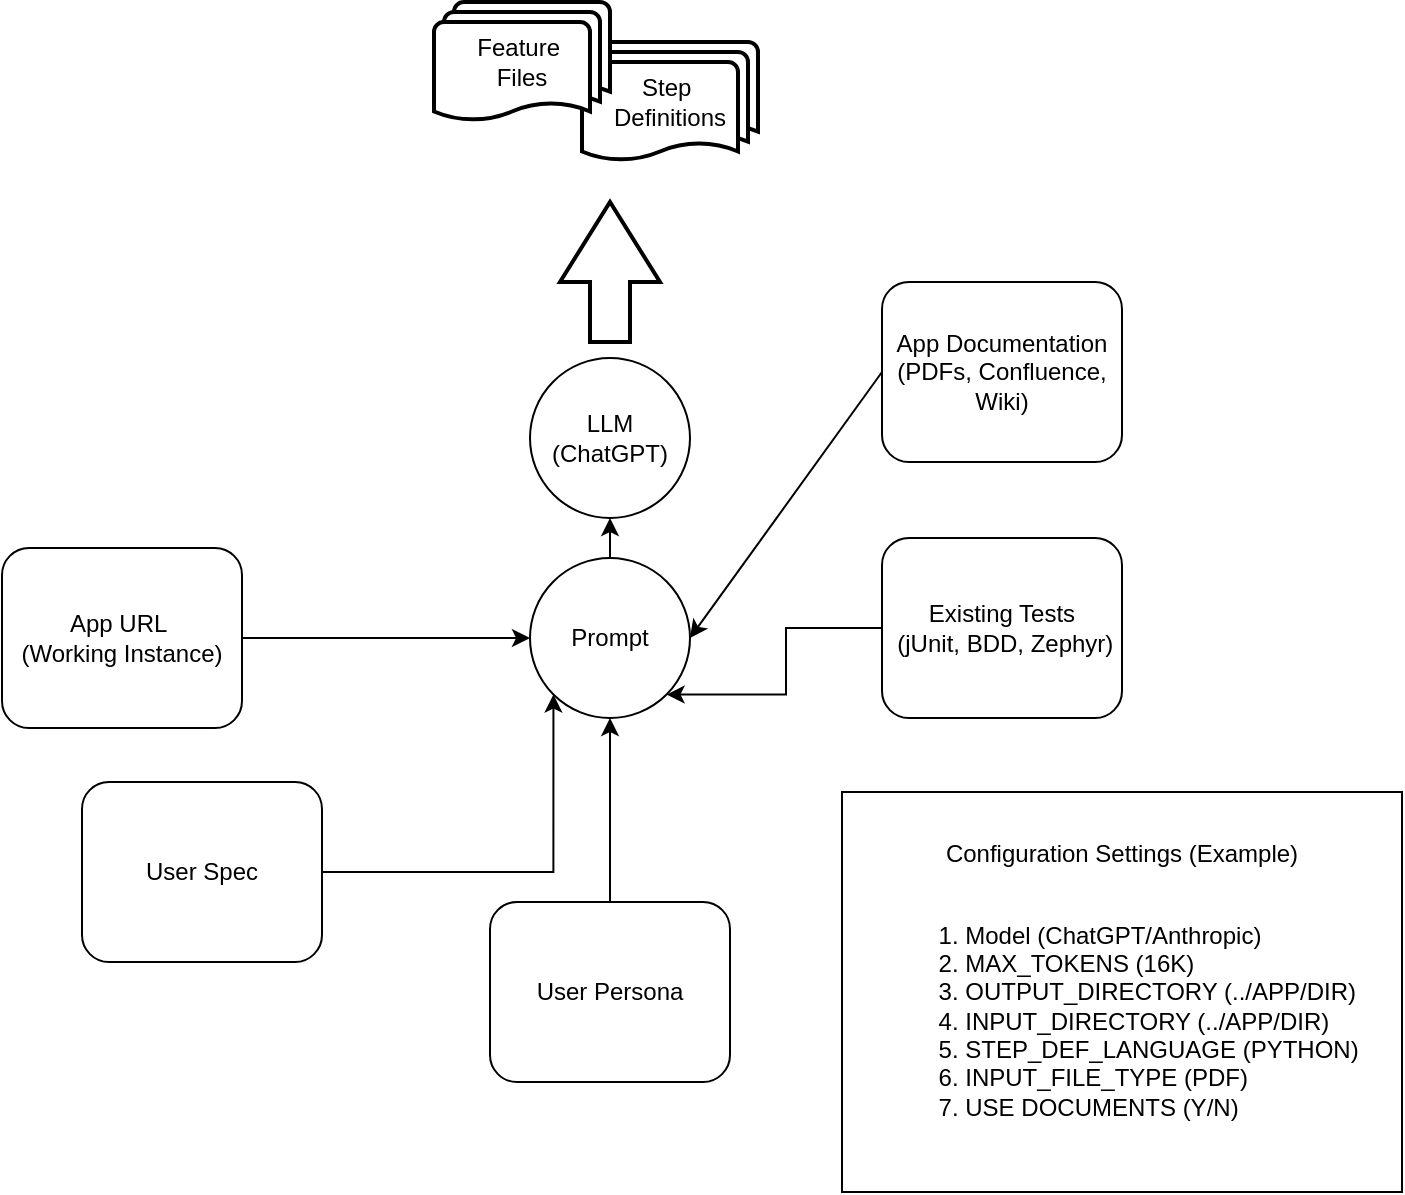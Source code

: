 <mxfile version="24.2.2" type="github">
  <diagram id="C5RBs43oDa-KdzZeNtuy" name="Page-1">
    <mxGraphModel dx="1434" dy="738" grid="1" gridSize="10" guides="1" tooltips="1" connect="1" arrows="1" fold="1" page="1" pageScale="1" pageWidth="827" pageHeight="1169" math="0" shadow="0">
      <root>
        <mxCell id="WIyWlLk6GJQsqaUBKTNV-0" />
        <mxCell id="WIyWlLk6GJQsqaUBKTNV-1" parent="WIyWlLk6GJQsqaUBKTNV-0" />
        <mxCell id="WIyWlLk6GJQsqaUBKTNV-3" value="App Documentation (PDFs, Confluence, Wiki)" style="rounded=1;whiteSpace=wrap;html=1;fontSize=12;glass=0;strokeWidth=1;shadow=0;" parent="WIyWlLk6GJQsqaUBKTNV-1" vertex="1">
          <mxGeometry x="550" y="170" width="120" height="90" as="geometry" />
        </mxCell>
        <mxCell id="2BqAnh0jqUrk7e76bJp6-17" style="edgeStyle=orthogonalEdgeStyle;rounded=0;orthogonalLoop=1;jettySize=auto;html=1;exitX=0.5;exitY=0;exitDx=0;exitDy=0;entryX=0.5;entryY=1;entryDx=0;entryDy=0;" edge="1" parent="WIyWlLk6GJQsqaUBKTNV-1" source="2BqAnh0jqUrk7e76bJp6-0" target="2BqAnh0jqUrk7e76bJp6-6">
          <mxGeometry relative="1" as="geometry" />
        </mxCell>
        <mxCell id="2BqAnh0jqUrk7e76bJp6-0" value="Prompt" style="ellipse;whiteSpace=wrap;html=1;aspect=fixed;" vertex="1" parent="WIyWlLk6GJQsqaUBKTNV-1">
          <mxGeometry x="374" y="308" width="80" height="80" as="geometry" />
        </mxCell>
        <mxCell id="2BqAnh0jqUrk7e76bJp6-1" value="" style="endArrow=classic;html=1;rounded=0;exitX=0;exitY=0.5;exitDx=0;exitDy=0;entryX=1;entryY=0.5;entryDx=0;entryDy=0;" edge="1" parent="WIyWlLk6GJQsqaUBKTNV-1" source="WIyWlLk6GJQsqaUBKTNV-3" target="2BqAnh0jqUrk7e76bJp6-0">
          <mxGeometry width="50" height="50" relative="1" as="geometry">
            <mxPoint x="390" y="410" as="sourcePoint" />
            <mxPoint x="440" y="360" as="targetPoint" />
          </mxGeometry>
        </mxCell>
        <mxCell id="2BqAnh0jqUrk7e76bJp6-3" style="edgeStyle=orthogonalEdgeStyle;rounded=0;orthogonalLoop=1;jettySize=auto;html=1;exitX=0;exitY=0.5;exitDx=0;exitDy=0;entryX=1;entryY=1;entryDx=0;entryDy=0;" edge="1" parent="WIyWlLk6GJQsqaUBKTNV-1" source="2BqAnh0jqUrk7e76bJp6-2" target="2BqAnh0jqUrk7e76bJp6-0">
          <mxGeometry relative="1" as="geometry" />
        </mxCell>
        <mxCell id="2BqAnh0jqUrk7e76bJp6-2" value="Existing Tests&lt;div&gt;&amp;nbsp;(jUnit, BDD, Zephyr)&lt;/div&gt;" style="rounded=1;whiteSpace=wrap;html=1;fontSize=12;glass=0;strokeWidth=1;shadow=0;" vertex="1" parent="WIyWlLk6GJQsqaUBKTNV-1">
          <mxGeometry x="550" y="298" width="120" height="90" as="geometry" />
        </mxCell>
        <mxCell id="2BqAnh0jqUrk7e76bJp6-7" style="edgeStyle=orthogonalEdgeStyle;rounded=0;orthogonalLoop=1;jettySize=auto;html=1;exitX=0.5;exitY=0;exitDx=0;exitDy=0;entryX=0.5;entryY=1;entryDx=0;entryDy=0;" edge="1" parent="WIyWlLk6GJQsqaUBKTNV-1" source="2BqAnh0jqUrk7e76bJp6-4" target="2BqAnh0jqUrk7e76bJp6-0">
          <mxGeometry relative="1" as="geometry" />
        </mxCell>
        <mxCell id="2BqAnh0jqUrk7e76bJp6-4" value="User Persona" style="rounded=1;whiteSpace=wrap;html=1;fontSize=12;glass=0;strokeWidth=1;shadow=0;" vertex="1" parent="WIyWlLk6GJQsqaUBKTNV-1">
          <mxGeometry x="354" y="480" width="120" height="90" as="geometry" />
        </mxCell>
        <mxCell id="2BqAnh0jqUrk7e76bJp6-8" style="edgeStyle=orthogonalEdgeStyle;rounded=0;orthogonalLoop=1;jettySize=auto;html=1;exitX=1;exitY=0.5;exitDx=0;exitDy=0;entryX=0;entryY=0.5;entryDx=0;entryDy=0;" edge="1" parent="WIyWlLk6GJQsqaUBKTNV-1" source="2BqAnh0jqUrk7e76bJp6-5" target="2BqAnh0jqUrk7e76bJp6-0">
          <mxGeometry relative="1" as="geometry" />
        </mxCell>
        <mxCell id="2BqAnh0jqUrk7e76bJp6-5" value="App URL&amp;nbsp;&lt;div&gt;(Working Instance)&lt;/div&gt;" style="rounded=1;whiteSpace=wrap;html=1;fontSize=12;glass=0;strokeWidth=1;shadow=0;" vertex="1" parent="WIyWlLk6GJQsqaUBKTNV-1">
          <mxGeometry x="110" y="303" width="120" height="90" as="geometry" />
        </mxCell>
        <mxCell id="2BqAnh0jqUrk7e76bJp6-6" value="LLM (ChatGPT)" style="ellipse;whiteSpace=wrap;html=1;aspect=fixed;" vertex="1" parent="WIyWlLk6GJQsqaUBKTNV-1">
          <mxGeometry x="374" y="208" width="80" height="80" as="geometry" />
        </mxCell>
        <mxCell id="2BqAnh0jqUrk7e76bJp6-9" value="Step&amp;nbsp;&lt;div&gt;Definitions&lt;/div&gt;" style="strokeWidth=2;html=1;shape=mxgraph.flowchart.multi-document;whiteSpace=wrap;" vertex="1" parent="WIyWlLk6GJQsqaUBKTNV-1">
          <mxGeometry x="400" y="50" width="88" height="60" as="geometry" />
        </mxCell>
        <mxCell id="2BqAnh0jqUrk7e76bJp6-10" value="Feature&amp;nbsp;&lt;div&gt;F&lt;span style=&quot;background-color: initial;&quot;&gt;iles&lt;/span&gt;&lt;/div&gt;" style="strokeWidth=2;html=1;shape=mxgraph.flowchart.multi-document;whiteSpace=wrap;" vertex="1" parent="WIyWlLk6GJQsqaUBKTNV-1">
          <mxGeometry x="326" y="30" width="88" height="60" as="geometry" />
        </mxCell>
        <mxCell id="2BqAnh0jqUrk7e76bJp6-13" value="" style="verticalLabelPosition=bottom;verticalAlign=top;html=1;strokeWidth=2;shape=mxgraph.arrows2.arrow;dy=0.6;dx=40;notch=0;rotation=-90;" vertex="1" parent="WIyWlLk6GJQsqaUBKTNV-1">
          <mxGeometry x="379" y="140" width="70" height="50" as="geometry" />
        </mxCell>
        <mxCell id="2BqAnh0jqUrk7e76bJp6-16" style="edgeStyle=orthogonalEdgeStyle;rounded=0;orthogonalLoop=1;jettySize=auto;html=1;exitX=1;exitY=0.5;exitDx=0;exitDy=0;entryX=0;entryY=1;entryDx=0;entryDy=0;" edge="1" parent="WIyWlLk6GJQsqaUBKTNV-1" source="2BqAnh0jqUrk7e76bJp6-14" target="2BqAnh0jqUrk7e76bJp6-0">
          <mxGeometry relative="1" as="geometry" />
        </mxCell>
        <mxCell id="2BqAnh0jqUrk7e76bJp6-14" value="User Spec" style="rounded=1;whiteSpace=wrap;html=1;fontSize=12;glass=0;strokeWidth=1;shadow=0;" vertex="1" parent="WIyWlLk6GJQsqaUBKTNV-1">
          <mxGeometry x="150" y="420" width="120" height="90" as="geometry" />
        </mxCell>
        <mxCell id="2BqAnh0jqUrk7e76bJp6-18" value="Configuration Settings (Example)&lt;div&gt;&lt;br&gt;&lt;/div&gt;&lt;div&gt;&lt;ol&gt;&lt;li style=&quot;text-align: left;&quot;&gt;Model (ChatGPT/Anthropic)&lt;/li&gt;&lt;li style=&quot;text-align: left;&quot;&gt;MAX_TOKENS (16K)&lt;/li&gt;&lt;li style=&quot;text-align: left;&quot;&gt;OUTPUT_DIRECTORY (../APP/DIR)&lt;/li&gt;&lt;li style=&quot;text-align: left;&quot;&gt;INPUT_DIRECTORY (../APP/DIR)&lt;/li&gt;&lt;li style=&quot;text-align: left;&quot;&gt;STEP_DEF_LANGUAGE (PYTHON)&lt;/li&gt;&lt;li style=&quot;text-align: left;&quot;&gt;INPUT_FILE_TYPE (PDF)&lt;/li&gt;&lt;li style=&quot;text-align: left;&quot;&gt;USE DOCUMENTS (Y/N)&lt;/li&gt;&lt;/ol&gt;&lt;/div&gt;" style="text;strokeColor=default;align=center;fillColor=none;html=1;verticalAlign=middle;whiteSpace=wrap;rounded=0;" vertex="1" parent="WIyWlLk6GJQsqaUBKTNV-1">
          <mxGeometry x="530" y="425" width="280" height="200" as="geometry" />
        </mxCell>
      </root>
    </mxGraphModel>
  </diagram>
</mxfile>
